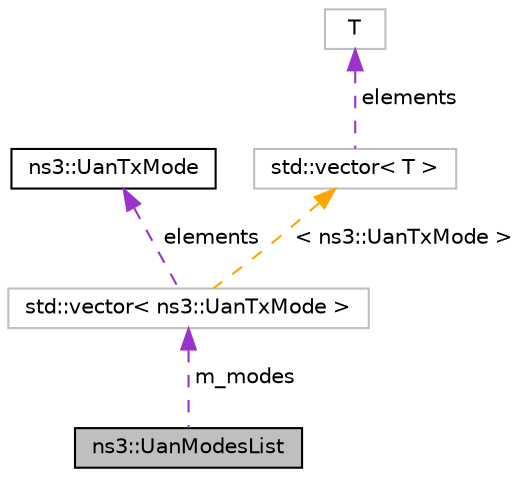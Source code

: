 digraph "ns3::UanModesList"
{
 // LATEX_PDF_SIZE
  edge [fontname="Helvetica",fontsize="10",labelfontname="Helvetica",labelfontsize="10"];
  node [fontname="Helvetica",fontsize="10",shape=record];
  Node1 [label="ns3::UanModesList",height=0.2,width=0.4,color="black", fillcolor="grey75", style="filled", fontcolor="black",tooltip="Container for UanTxModes."];
  Node2 -> Node1 [dir="back",color="darkorchid3",fontsize="10",style="dashed",label=" m_modes" ,fontname="Helvetica"];
  Node2 [label="std::vector\< ns3::UanTxMode \>",height=0.2,width=0.4,color="grey75", fillcolor="white", style="filled",tooltip=" "];
  Node3 -> Node2 [dir="back",color="darkorchid3",fontsize="10",style="dashed",label=" elements" ,fontname="Helvetica"];
  Node3 [label="ns3::UanTxMode",height=0.2,width=0.4,color="black", fillcolor="white", style="filled",URL="$classns3_1_1_uan_tx_mode.html",tooltip="Abstraction of packet modulation information."];
  Node4 -> Node2 [dir="back",color="orange",fontsize="10",style="dashed",label=" \< ns3::UanTxMode \>" ,fontname="Helvetica"];
  Node4 [label="std::vector\< T \>",height=0.2,width=0.4,color="grey75", fillcolor="white", style="filled",tooltip=" "];
  Node5 -> Node4 [dir="back",color="darkorchid3",fontsize="10",style="dashed",label=" elements" ,fontname="Helvetica"];
  Node5 [label="T",height=0.2,width=0.4,color="grey75", fillcolor="white", style="filled",tooltip=" "];
}
